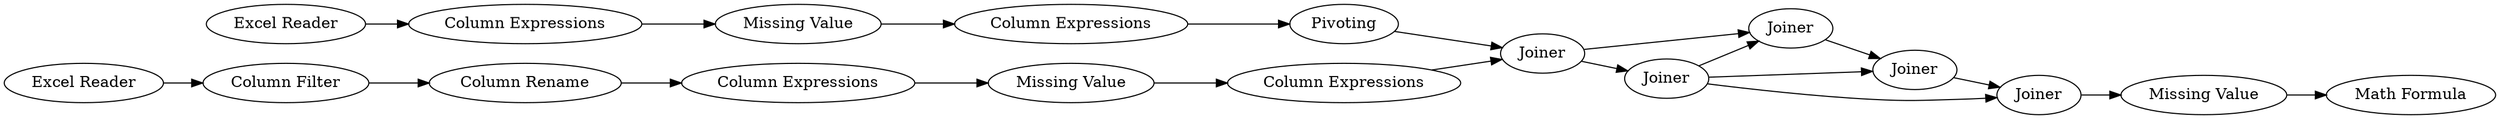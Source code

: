 digraph {
	230 -> 370
	222 -> 224
	228 -> 225
	224 -> 228
	192 -> 193
	190 -> 195
	194 -> 190
	193 -> 190
	374 -> 372
	370 -> 191
	225 -> 217
	191 -> 173
	195 -> 222
	372 -> 373
	369 -> 192
	373 -> 369
	195 -> 228
	190 -> 222
	173 -> 194
	195 -> 224
	225 [label="Missing Value"]
	374 [label="Excel Reader"]
	228 [label=Joiner]
	190 [label=Joiner]
	192 [label="Missing Value"]
	222 [label=Joiner]
	173 [label="Column Expressions"]
	191 [label="Missing Value"]
	230 [label="Excel Reader"]
	372 [label="Column Filter"]
	224 [label=Joiner]
	373 [label="Column Rename"]
	194 [label=Pivoting]
	193 [label="Column Expressions"]
	217 [label="Math Formula"]
	369 [label="Column Expressions"]
	195 [label=Joiner]
	370 [label="Column Expressions"]
	rankdir=LR
}

